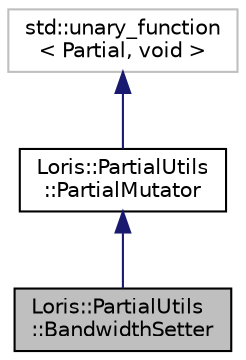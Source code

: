 digraph "Loris::PartialUtils::BandwidthSetter"
{
 // LATEX_PDF_SIZE
  edge [fontname="Helvetica",fontsize="10",labelfontname="Helvetica",labelfontsize="10"];
  node [fontname="Helvetica",fontsize="10",shape=record];
  Node1 [label="Loris::PartialUtils\l::BandwidthSetter",height=0.2,width=0.4,color="black", fillcolor="grey75", style="filled", fontcolor="black",tooltip=" "];
  Node2 -> Node1 [dir="back",color="midnightblue",fontsize="10",style="solid",fontname="Helvetica"];
  Node2 [label="Loris::PartialUtils\l::PartialMutator",height=0.2,width=0.4,color="black", fillcolor="white", style="filled",URL="$a00255.html",tooltip=" "];
  Node3 -> Node2 [dir="back",color="midnightblue",fontsize="10",style="solid",fontname="Helvetica"];
  Node3 [label="std::unary_function\l\< Partial, void \>",height=0.2,width=0.4,color="grey75", fillcolor="white", style="filled",tooltip=" "];
}
